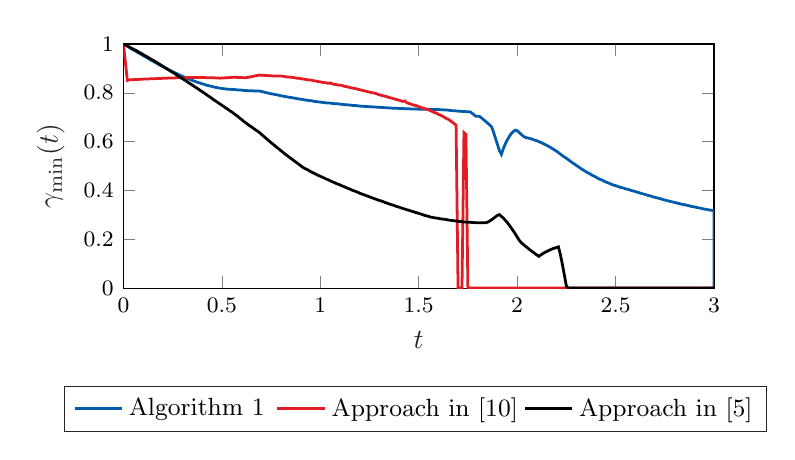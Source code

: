 % This file was created by matlab2tikz.
%
%The latest updates can be retrieved from
%  http://www.mathworks.com/matlabcentral/fileexchange/22022-matlab2tikz-matlab2tikz
%where you can also make suggestions and rate matlab2tikz.
%
\definecolor{mycolor1}{rgb}{0.0,0.361,0.671}%
\definecolor{mycolor2}{rgb}{0.89,0.106,0.137}%
%
\begin{tikzpicture}

\begin{axis}[%
width=7.5cm,
height=3.1cm,
at={(0in,0in)},
scale only axis,
xmin=0.000,
xmax=3.000,
xlabel style={font=\color{white!15!black}},
xlabel={$t$},
ymin=0.000,
ymax=1.000,
ylabel style={font=\color{white!15!black}},
ylabel={$\gamma_{\min}(t)$},
axis background/.style={fill=white},
legend columns = 3,
legend style={legend cell align=left, font=\small, align=left, draw=white!15!black,
	at={(-0.1,-0.4)}, anchor=north west,
	/tikz/column 2/.style={column sep=0.075cm}},
%legend image post style={line width = 1pt},
every tick label/.append style={font=\footnotesize}
]

\addplot [color=mycolor1, line width=1pt]
  table[row sep=crcr]{%
0	1\\
0.01	0.995\\
0.02	0.991\\
0.05	0.976\\
0.06	0.972\\
0.08	0.962\\
0.09	0.958\\
0.11	0.948\\
0.12	0.944\\
0.14	0.934\\
0.15	0.93\\
0.16	0.925\\
0.17	0.921\\
0.18	0.916\\
0.2	0.908\\
0.21	0.903\\
0.29	0.871\\
0.3	0.868\\
0.31	0.864\\
0.33	0.858\\
0.34	0.854\\
0.38	0.842\\
0.39	0.84\\
0.4	0.837\\
0.41	0.835\\
0.42	0.832\\
0.47	0.822\\
0.48	0.821\\
0.49	0.819\\
0.53	0.815\\
0.54	0.815\\
0.55	0.814\\
0.56	0.814\\
0.58	0.812\\
0.59	0.812\\
0.61	0.81\\
0.62	0.81\\
0.63	0.809\\
0.65	0.809\\
0.66	0.808\\
0.69	0.808\\
0.75	0.796\\
0.76	0.795\\
0.77	0.793\\
0.78	0.792\\
0.8	0.788\\
0.81	0.787\\
0.82	0.785\\
0.83	0.784\\
0.84	0.782\\
0.86	0.78\\
0.87	0.778\\
0.88	0.777\\
0.89	0.775\\
0.91	0.773\\
0.92	0.771\\
0.96	0.767\\
0.97	0.765\\
1.04	0.758\\
1.05	0.758\\
1.08	0.755\\
1.09	0.755\\
1.13	0.751\\
1.14	0.751\\
1.17	0.748\\
1.18	0.748\\
1.21	0.745\\
1.22	0.745\\
1.23	0.744\\
1.24	0.744\\
1.25	0.743\\
1.26	0.743\\
1.27	0.742\\
1.28	0.742\\
1.29	0.741\\
1.3	0.741\\
1.31	0.74\\
1.32	0.74\\
1.33	0.739\\
1.34	0.739\\
1.35	0.738\\
1.36	0.738\\
1.37	0.737\\
1.39	0.737\\
1.4	0.736\\
1.42	0.736\\
1.43	0.735\\
1.45	0.735\\
1.46	0.734\\
1.49	0.734\\
1.5	0.733\\
1.56	0.733\\
1.57	0.732\\
1.6	0.732\\
1.61	0.731\\
1.62	0.731\\
1.63	0.73\\
1.64	0.73\\
1.67	0.727\\
1.68	0.727\\
1.7	0.725\\
1.71	0.725\\
1.72	0.724\\
1.73	0.724\\
1.74	0.723\\
1.76	0.723\\
1.78	0.711\\
1.79	0.704\\
1.8	0.704\\
1.81	0.703\\
1.82	0.697\\
1.86	0.669\\
1.87	0.661\\
1.88	0.64\\
1.89	0.614\\
1.91	0.564\\
1.92	0.548\\
1.93	0.571\\
1.94	0.591\\
1.95	0.607\\
1.96	0.621\\
1.97	0.633\\
1.98	0.641\\
1.99	0.647\\
2	0.645\\
2.02	0.631\\
2.03	0.623\\
2.04	0.618\\
2.07	0.612\\
2.09	0.606\\
2.1	0.604\\
2.11	0.6\\
2.12	0.597\\
2.16	0.581\\
2.2	0.561\\
2.24	0.537\\
2.25	0.532\\
2.28	0.514\\
2.29	0.509\\
2.3	0.503\\
2.31	0.498\\
2.32	0.492\\
2.36	0.472\\
2.37	0.468\\
2.38	0.463\\
2.4	0.455\\
2.41	0.45\\
2.42	0.446\\
2.43	0.443\\
2.45	0.435\\
2.47	0.429\\
2.48	0.425\\
2.49	0.422\\
2.5	0.42\\
2.52	0.414\\
2.54	0.41\\
2.55	0.407\\
2.57	0.403\\
2.58	0.4\\
2.6	0.396\\
2.61	0.393\\
2.62	0.391\\
2.63	0.388\\
2.65	0.384\\
2.66	0.381\\
2.68	0.377\\
2.69	0.374\\
2.73	0.366\\
2.74	0.363\\
2.84	0.343\\
2.85	0.342\\
2.89	0.334\\
2.9	0.333\\
2.92	0.329\\
2.93	0.328\\
2.95	0.324\\
2.96	0.323\\
2.97	0.321\\
2.98	0.32\\
2.99	0.318\\
3	0.317\\
3	0\\
};
\addlegendentry{Algorithm 1}

\addplot [color=mycolor2, line width=1pt]
  table[row sep=crcr]{%
0	1.000\\
0.02	0.851\\
0.03	0.853\\
0.04	0.854\\
0.05	0.854\\
0.06	0.855\\
0.08	0.855\\
0.09	0.856\\
0.1	0.856\\
0.11	0.857\\
0.13	0.857\\
0.14	0.858\\
0.16	0.858\\
0.17	0.859\\
0.19	0.859\\
0.2	0.86\\
0.22	0.86\\
0.23	0.861\\
0.26	0.861\\
0.27	0.862\\
0.32	0.862\\
0.33	0.863\\
0.41	0.863\\
0.42	0.862\\
0.46	0.862\\
0.47	0.861\\
0.48	0.861\\
0.49	0.86\\
0.5	0.861\\
0.51	0.861\\
0.52	0.862\\
0.53	0.862\\
0.54	0.863\\
0.55	0.863\\
0.56	0.864\\
0.57	0.864\\
0.58	0.863\\
0.6	0.863\\
0.61	0.862\\
0.62	0.862\\
0.63	0.863\\
0.64	0.865\\
0.65	0.866\\
0.67	0.87\\
0.68	0.871\\
0.69	0.873\\
0.7	0.872\\
0.71	0.872\\
0.72	0.871\\
0.73	0.871\\
0.74	0.87\\
0.75	0.87\\
0.76	0.869\\
0.8	0.869\\
0.82	0.867\\
0.83	0.865\\
0.84	0.865\\
0.87	0.862\\
0.88	0.86\\
0.89	0.86\\
0.9	0.858\\
0.92	0.856\\
0.93	0.854\\
0.94	0.853\\
0.95	0.853\\
0.97	0.849\\
0.98	0.848\\
0.99	0.846\\
1	0.845\\
1.01	0.843\\
1.03	0.841\\
1.04	0.839\\
1.05	0.841\\
1.06	0.837\\
1.07	0.835\\
1.08	0.834\\
1.09	0.832\\
1.1	0.831\\
1.11	0.831\\
1.12	0.827\\
1.13	0.826\\
1.16	0.82\\
1.17	0.819\\
1.26	0.801\\
1.27	0.8\\
1.28	0.798\\
1.3	0.792\\
1.34	0.784\\
1.35	0.781\\
1.37	0.777\\
1.38	0.774\\
1.4	0.77\\
1.41	0.767\\
1.42	0.765\\
1.43	0.767\\
1.44	0.759\\
1.45	0.757\\
1.47	0.751\\
1.49	0.747\\
1.5	0.744\\
1.51	0.74\\
1.53	0.736\\
1.56	0.727\\
1.58	0.719\\
1.59	0.717\\
1.6	0.712\\
1.61	0.709\\
1.62	0.705\\
1.64	0.695\\
1.65	0.692\\
1.69	0.668\\
1.7	0\\
1.72	0\\
1.73	0.637\\
1.74	0.63\\
1.75	0\\
3	0\\
};
\addlegendentry{Approach in [10]}

\addplot [color=black, line width=1pt]
  table[row sep=crcr]{%
0	1\\
0.03	0.988\\
0.04	0.983\\
0.07	0.971\\
0.08	0.966\\
0.09	0.962\\
0.11	0.952\\
0.12	0.948\\
0.14	0.938\\
0.15	0.934\\
0.27	0.874\\
0.28	0.868\\
0.32	0.848\\
0.33	0.842\\
0.35	0.832\\
0.36	0.826\\
0.38	0.816\\
0.39	0.81\\
0.4	0.805\\
0.41	0.799\\
0.42	0.794\\
0.43	0.788\\
0.44	0.783\\
0.46	0.771\\
0.47	0.766\\
0.48	0.76\\
0.49	0.755\\
0.5	0.749\\
0.51	0.744\\
0.52	0.738\\
0.53	0.733\\
0.54	0.727\\
0.55	0.722\\
0.58	0.704\\
0.59	0.697\\
0.6	0.691\\
0.61	0.684\\
0.64	0.666\\
0.65	0.661\\
0.67	0.649\\
0.68	0.644\\
0.69	0.638\\
0.75	0.596\\
0.76	0.59\\
0.78	0.576\\
0.79	0.57\\
0.8	0.563\\
0.81	0.557\\
0.82	0.55\\
0.91	0.496\\
0.92	0.491\\
0.94	0.483\\
0.95	0.478\\
1	0.458\\
1.01	0.455\\
1.03	0.447\\
1.04	0.444\\
1.06	0.436\\
1.07	0.433\\
1.08	0.429\\
1.1	0.423\\
1.11	0.419\\
1.12	0.416\\
1.13	0.412\\
1.15	0.406\\
1.16	0.402\\
1.19	0.393\\
1.2	0.389\\
1.3	0.359\\
1.31	0.357\\
1.36	0.342\\
1.37	0.34\\
1.39	0.334\\
1.4	0.332\\
1.42	0.326\\
1.43	0.324\\
1.44	0.321\\
1.45	0.319\\
1.46	0.316\\
1.47	0.314\\
1.48	0.311\\
1.49	0.309\\
1.5	0.306\\
1.51	0.304\\
1.53	0.298\\
1.55	0.294\\
1.56	0.291\\
1.57	0.29\\
1.58	0.288\\
1.6	0.286\\
1.61	0.284\\
1.64	0.281\\
1.65	0.279\\
1.73	0.271\\
1.74	0.271\\
1.75	0.27\\
1.76	0.27\\
1.77	0.269\\
1.78	0.269\\
1.79	0.268\\
1.84	0.268\\
1.85	0.27\\
1.87	0.28\\
1.9	0.298\\
1.91	0.301\\
1.93	0.287\\
1.95	0.269\\
1.97	0.247\\
1.99	0.223\\
2.01	0.197\\
2.02	0.187\\
2.04	0.173\\
2.05	0.167\\
2.06	0.16\\
2.11	0.13\\
2.12	0.136\\
2.14	0.146\\
2.17	0.158\\
2.19	0.164\\
2.2	0.166\\
2.21	0.169\\
2.22	0.137\\
2.23	0.097\\
2.24	0.054\\
2.25	0.009\\
2.26	0\\
3	0\\
};
\addlegendentry{Approach in [5]}

\end{axis}

\end{tikzpicture}%